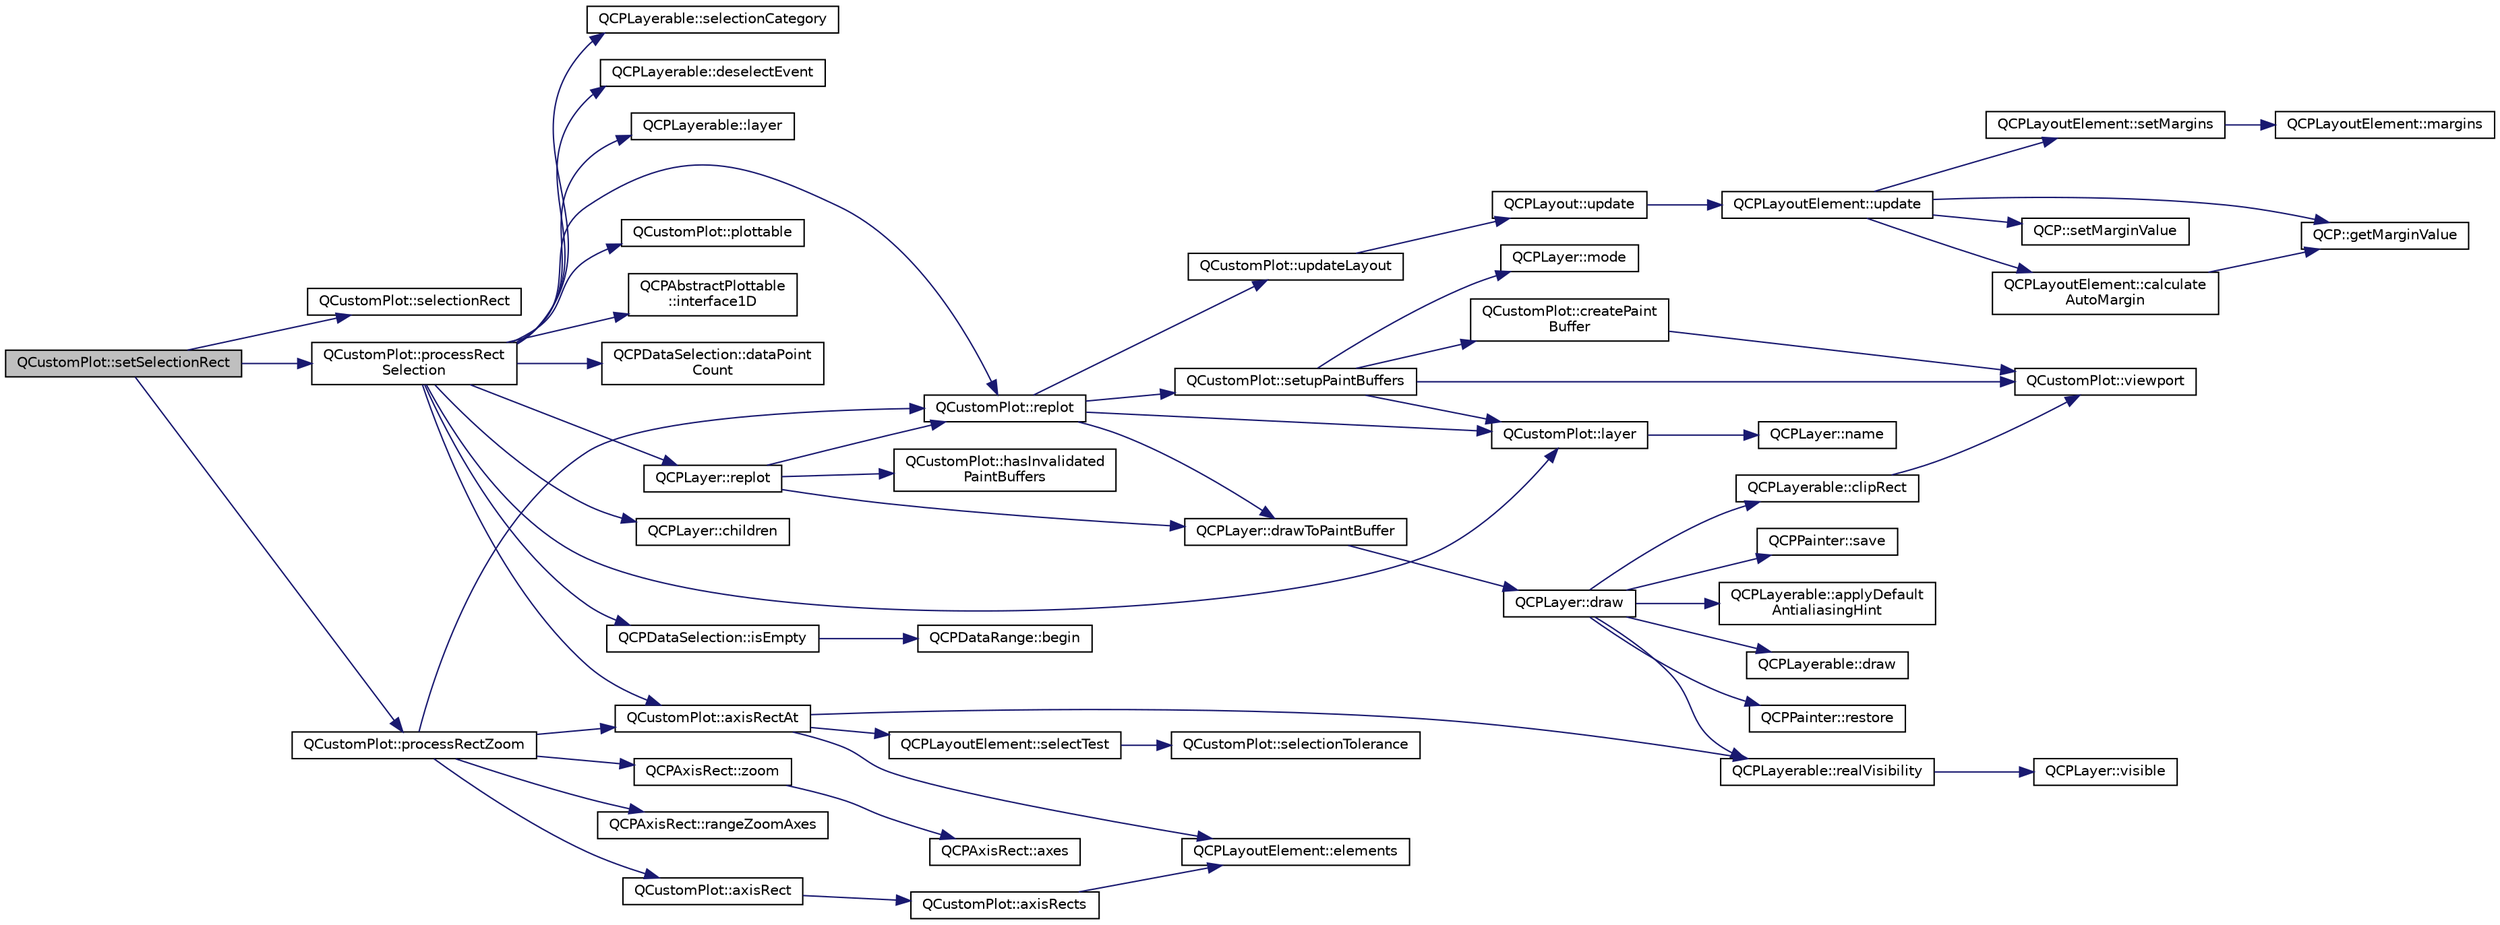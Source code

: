 digraph "QCustomPlot::setSelectionRect"
{
  edge [fontname="Helvetica",fontsize="10",labelfontname="Helvetica",labelfontsize="10"];
  node [fontname="Helvetica",fontsize="10",shape=record];
  rankdir="LR";
  Node1310 [label="QCustomPlot::setSelectionRect",height=0.2,width=0.4,color="black", fillcolor="grey75", style="filled", fontcolor="black"];
  Node1310 -> Node1311 [color="midnightblue",fontsize="10",style="solid",fontname="Helvetica"];
  Node1311 [label="QCustomPlot::selectionRect",height=0.2,width=0.4,color="black", fillcolor="white", style="filled",URL="$class_q_custom_plot.html#ad7df2bcbba307e644db383b449e31efd"];
  Node1310 -> Node1312 [color="midnightblue",fontsize="10",style="solid",fontname="Helvetica"];
  Node1312 [label="QCustomPlot::processRect\lSelection",height=0.2,width=0.4,color="black", fillcolor="white", style="filled",URL="$class_q_custom_plot.html#ac10849411e1d0e858ea7f29c8ade364c"];
  Node1312 -> Node1313 [color="midnightblue",fontsize="10",style="solid",fontname="Helvetica"];
  Node1313 [label="QCustomPlot::axisRectAt",height=0.2,width=0.4,color="black", fillcolor="white", style="filled",URL="$class_q_custom_plot.html#a4a08842fc3e9ba6bed83aa410c5c5ba5"];
  Node1313 -> Node1314 [color="midnightblue",fontsize="10",style="solid",fontname="Helvetica"];
  Node1314 [label="QCPLayoutElement::elements",height=0.2,width=0.4,color="black", fillcolor="white", style="filled",URL="$class_q_c_p_layout_element.html#a76dec8cb31e498994a944d7647a43309"];
  Node1313 -> Node1315 [color="midnightblue",fontsize="10",style="solid",fontname="Helvetica"];
  Node1315 [label="QCPLayerable::realVisibility",height=0.2,width=0.4,color="black", fillcolor="white", style="filled",URL="$class_q_c_p_layerable.html#ab054e88f15d485defcb95e7376f119e7"];
  Node1315 -> Node1316 [color="midnightblue",fontsize="10",style="solid",fontname="Helvetica"];
  Node1316 [label="QCPLayer::visible",height=0.2,width=0.4,color="black", fillcolor="white", style="filled",URL="$class_q_c_p_layer.html#ad1cc2d6b32d2abb33c7f449b964e068c"];
  Node1313 -> Node1317 [color="midnightblue",fontsize="10",style="solid",fontname="Helvetica"];
  Node1317 [label="QCPLayoutElement::selectTest",height=0.2,width=0.4,color="black", fillcolor="white", style="filled",URL="$class_q_c_p_layout_element.html#ae97f483cccedadbf18ea4525ef240ee4"];
  Node1317 -> Node1318 [color="midnightblue",fontsize="10",style="solid",fontname="Helvetica"];
  Node1318 [label="QCustomPlot::selectionTolerance",height=0.2,width=0.4,color="black", fillcolor="white", style="filled",URL="$class_q_custom_plot.html#a5441d11013afeaf4b8f2ea06e8624a25"];
  Node1312 -> Node1319 [color="midnightblue",fontsize="10",style="solid",fontname="Helvetica"];
  Node1319 [label="QCustomPlot::plottable",height=0.2,width=0.4,color="black", fillcolor="white", style="filled",URL="$class_q_custom_plot.html#adea38bdc660da9412ba69fb939031567"];
  Node1312 -> Node1320 [color="midnightblue",fontsize="10",style="solid",fontname="Helvetica"];
  Node1320 [label="QCPAbstractPlottable\l::interface1D",height=0.2,width=0.4,color="black", fillcolor="white", style="filled",URL="$class_q_c_p_abstract_plottable.html#a81fd9fd5c4f429c074785e2eb238a8e7"];
  Node1312 -> Node1321 [color="midnightblue",fontsize="10",style="solid",fontname="Helvetica"];
  Node1321 [label="QCPDataSelection::isEmpty",height=0.2,width=0.4,color="black", fillcolor="white", style="filled",URL="$class_q_c_p_data_selection.html#a7f7526b475998dc0c3d6c376b24736c9"];
  Node1321 -> Node1322 [color="midnightblue",fontsize="10",style="solid",fontname="Helvetica"];
  Node1322 [label="QCPDataRange::begin",height=0.2,width=0.4,color="black", fillcolor="white", style="filled",URL="$class_q_c_p_data_range.html#ae76d7eba9defdfafcd0fc41096793129"];
  Node1312 -> Node1323 [color="midnightblue",fontsize="10",style="solid",fontname="Helvetica"];
  Node1323 [label="QCPDataSelection::dataPoint\lCount",height=0.2,width=0.4,color="black", fillcolor="white", style="filled",URL="$class_q_c_p_data_selection.html#ac9e74dd294778aa799216c3435c9c4f0"];
  Node1312 -> Node1324 [color="midnightblue",fontsize="10",style="solid",fontname="Helvetica"];
  Node1324 [label="QCustomPlot::layer",height=0.2,width=0.4,color="black", fillcolor="white", style="filled",URL="$class_q_custom_plot.html#a0a96244e7773b242ef23c32b7bdfb159"];
  Node1324 -> Node1325 [color="midnightblue",fontsize="10",style="solid",fontname="Helvetica"];
  Node1325 [label="QCPLayer::name",height=0.2,width=0.4,color="black", fillcolor="white", style="filled",URL="$class_q_c_p_layer.html#a37806f662b50b588fb1029a14fc5ef50"];
  Node1312 -> Node1326 [color="midnightblue",fontsize="10",style="solid",fontname="Helvetica"];
  Node1326 [label="QCPLayer::children",height=0.2,width=0.4,color="black", fillcolor="white", style="filled",URL="$class_q_c_p_layer.html#a183b90941fc78f0b136edd77c5fb6966"];
  Node1312 -> Node1327 [color="midnightblue",fontsize="10",style="solid",fontname="Helvetica"];
  Node1327 [label="QCPLayerable::selectionCategory",height=0.2,width=0.4,color="black", fillcolor="white", style="filled",URL="$class_q_c_p_layerable.html#a908c9edda761886f33893be326dab77d"];
  Node1312 -> Node1328 [color="midnightblue",fontsize="10",style="solid",fontname="Helvetica"];
  Node1328 [label="QCPLayerable::deselectEvent",height=0.2,width=0.4,color="black", fillcolor="white", style="filled",URL="$class_q_c_p_layerable.html#ae546370644a5551c76af739afc008bee"];
  Node1312 -> Node1329 [color="midnightblue",fontsize="10",style="solid",fontname="Helvetica"];
  Node1329 [label="QCustomPlot::replot",height=0.2,width=0.4,color="black", fillcolor="white", style="filled",URL="$class_q_custom_plot.html#aa4bfe7d70dbe67e81d877819b75ab9af"];
  Node1329 -> Node1330 [color="midnightblue",fontsize="10",style="solid",fontname="Helvetica"];
  Node1330 [label="QCustomPlot::updateLayout",height=0.2,width=0.4,color="black", fillcolor="white", style="filled",URL="$class_q_custom_plot.html#a6e6693e2c249f65437382ffd93405e04"];
  Node1330 -> Node1331 [color="midnightblue",fontsize="10",style="solid",fontname="Helvetica"];
  Node1331 [label="QCPLayout::update",height=0.2,width=0.4,color="black", fillcolor="white", style="filled",URL="$class_q_c_p_layout.html#a48ecc9c98ea90b547c3e27a931a8f7bd"];
  Node1331 -> Node1332 [color="midnightblue",fontsize="10",style="solid",fontname="Helvetica"];
  Node1332 [label="QCPLayoutElement::update",height=0.2,width=0.4,color="black", fillcolor="white", style="filled",URL="$class_q_c_p_layout_element.html#a929c2ec62e0e0e1d8418eaa802e2af9b"];
  Node1332 -> Node1333 [color="midnightblue",fontsize="10",style="solid",fontname="Helvetica"];
  Node1333 [label="QCP::setMarginValue",height=0.2,width=0.4,color="black", fillcolor="white", style="filled",URL="$namespace_q_c_p.html#afbf6e3084c108f2bb4372107945ee82f"];
  Node1332 -> Node1334 [color="midnightblue",fontsize="10",style="solid",fontname="Helvetica"];
  Node1334 [label="QCPLayoutElement::calculate\lAutoMargin",height=0.2,width=0.4,color="black", fillcolor="white", style="filled",URL="$class_q_c_p_layout_element.html#a005c9f0fe84bc1591a2cf2c46fd477b4"];
  Node1334 -> Node1335 [color="midnightblue",fontsize="10",style="solid",fontname="Helvetica"];
  Node1335 [label="QCP::getMarginValue",height=0.2,width=0.4,color="black", fillcolor="white", style="filled",URL="$namespace_q_c_p.html#a23a2679d3495c444acc26acc61e35b5b"];
  Node1332 -> Node1335 [color="midnightblue",fontsize="10",style="solid",fontname="Helvetica"];
  Node1332 -> Node1336 [color="midnightblue",fontsize="10",style="solid",fontname="Helvetica"];
  Node1336 [label="QCPLayoutElement::setMargins",height=0.2,width=0.4,color="black", fillcolor="white", style="filled",URL="$class_q_c_p_layout_element.html#a8f450b1f3f992ad576fce2c63d8b79cf"];
  Node1336 -> Node1337 [color="midnightblue",fontsize="10",style="solid",fontname="Helvetica"];
  Node1337 [label="QCPLayoutElement::margins",height=0.2,width=0.4,color="black", fillcolor="white", style="filled",URL="$class_q_c_p_layout_element.html#af4ac9450aa2d60863bf3a8ea0c940c9d"];
  Node1329 -> Node1338 [color="midnightblue",fontsize="10",style="solid",fontname="Helvetica"];
  Node1338 [label="QCustomPlot::setupPaintBuffers",height=0.2,width=0.4,color="black", fillcolor="white", style="filled",URL="$class_q_custom_plot.html#a2685341f7242c3882f4cc5e379308d71"];
  Node1338 -> Node1339 [color="midnightblue",fontsize="10",style="solid",fontname="Helvetica"];
  Node1339 [label="QCustomPlot::createPaint\lBuffer",height=0.2,width=0.4,color="black", fillcolor="white", style="filled",URL="$class_q_custom_plot.html#a943b57596a1adf7f0e75c3b50e407ae6"];
  Node1339 -> Node1340 [color="midnightblue",fontsize="10",style="solid",fontname="Helvetica"];
  Node1340 [label="QCustomPlot::viewport",height=0.2,width=0.4,color="black", fillcolor="white", style="filled",URL="$class_q_custom_plot.html#a19842409b18f556b256d05e97fffc670"];
  Node1338 -> Node1324 [color="midnightblue",fontsize="10",style="solid",fontname="Helvetica"];
  Node1338 -> Node1341 [color="midnightblue",fontsize="10",style="solid",fontname="Helvetica"];
  Node1341 [label="QCPLayer::mode",height=0.2,width=0.4,color="black", fillcolor="white", style="filled",URL="$class_q_c_p_layer.html#a44ae50b011b19f3dd46a38d8e2e2c1b6"];
  Node1338 -> Node1340 [color="midnightblue",fontsize="10",style="solid",fontname="Helvetica"];
  Node1329 -> Node1324 [color="midnightblue",fontsize="10",style="solid",fontname="Helvetica"];
  Node1329 -> Node1342 [color="midnightblue",fontsize="10",style="solid",fontname="Helvetica"];
  Node1342 [label="QCPLayer::drawToPaintBuffer",height=0.2,width=0.4,color="black", fillcolor="white", style="filled",URL="$class_q_c_p_layer.html#a4a8e0a86f31462299e7fc8e8158dd2c6"];
  Node1342 -> Node1343 [color="midnightblue",fontsize="10",style="solid",fontname="Helvetica"];
  Node1343 [label="QCPLayer::draw",height=0.2,width=0.4,color="black", fillcolor="white", style="filled",URL="$class_q_c_p_layer.html#ab831a99c8d30b15ec4533ca341e8813b"];
  Node1343 -> Node1315 [color="midnightblue",fontsize="10",style="solid",fontname="Helvetica"];
  Node1343 -> Node1344 [color="midnightblue",fontsize="10",style="solid",fontname="Helvetica"];
  Node1344 [label="QCPPainter::save",height=0.2,width=0.4,color="black", fillcolor="white", style="filled",URL="$class_q_c_p_painter.html#a8fd6821ee6fecbfa04444c9062912abd"];
  Node1343 -> Node1345 [color="midnightblue",fontsize="10",style="solid",fontname="Helvetica"];
  Node1345 [label="QCPLayerable::clipRect",height=0.2,width=0.4,color="black", fillcolor="white", style="filled",URL="$class_q_c_p_layerable.html#acbcfc9ecc75433747b1978a77b1864b3"];
  Node1345 -> Node1340 [color="midnightblue",fontsize="10",style="solid",fontname="Helvetica"];
  Node1343 -> Node1346 [color="midnightblue",fontsize="10",style="solid",fontname="Helvetica"];
  Node1346 [label="QCPLayerable::applyDefault\lAntialiasingHint",height=0.2,width=0.4,color="black", fillcolor="white", style="filled",URL="$class_q_c_p_layerable.html#afdf83ddc6a265cbf4c89fe99d3d93473"];
  Node1343 -> Node1347 [color="midnightblue",fontsize="10",style="solid",fontname="Helvetica"];
  Node1347 [label="QCPLayerable::draw",height=0.2,width=0.4,color="black", fillcolor="white", style="filled",URL="$class_q_c_p_layerable.html#aecf2f7087482d4b6a78cb2770e5ed12d"];
  Node1343 -> Node1348 [color="midnightblue",fontsize="10",style="solid",fontname="Helvetica"];
  Node1348 [label="QCPPainter::restore",height=0.2,width=0.4,color="black", fillcolor="white", style="filled",URL="$class_q_c_p_painter.html#a64908e6298d5bbd83457dc987cc3a022"];
  Node1312 -> Node1349 [color="midnightblue",fontsize="10",style="solid",fontname="Helvetica"];
  Node1349 [label="QCPLayerable::layer",height=0.2,width=0.4,color="black", fillcolor="white", style="filled",URL="$class_q_c_p_layerable.html#a5ff4862e8c784c9f5986dbc1533ba2a4"];
  Node1312 -> Node1350 [color="midnightblue",fontsize="10",style="solid",fontname="Helvetica"];
  Node1350 [label="QCPLayer::replot",height=0.2,width=0.4,color="black", fillcolor="white", style="filled",URL="$class_q_c_p_layer.html#adefd53b6db02f470151c416f42e37180"];
  Node1350 -> Node1351 [color="midnightblue",fontsize="10",style="solid",fontname="Helvetica"];
  Node1351 [label="QCustomPlot::hasInvalidated\lPaintBuffers",height=0.2,width=0.4,color="black", fillcolor="white", style="filled",URL="$class_q_custom_plot.html#ad452b582348c8e99462d83fe1cd0279b"];
  Node1350 -> Node1342 [color="midnightblue",fontsize="10",style="solid",fontname="Helvetica"];
  Node1350 -> Node1329 [color="midnightblue",fontsize="10",style="solid",fontname="Helvetica"];
  Node1310 -> Node1352 [color="midnightblue",fontsize="10",style="solid",fontname="Helvetica"];
  Node1352 [label="QCustomPlot::processRectZoom",height=0.2,width=0.4,color="black", fillcolor="white", style="filled",URL="$class_q_custom_plot.html#a5508a207dcc279f316142f96d984bba3"];
  Node1352 -> Node1353 [color="midnightblue",fontsize="10",style="solid",fontname="Helvetica"];
  Node1353 [label="QCustomPlot::axisRect",height=0.2,width=0.4,color="black", fillcolor="white", style="filled",URL="$class_q_custom_plot.html#ae5eefcb5f6ca26689b1fd4f6e25b42f9"];
  Node1353 -> Node1354 [color="midnightblue",fontsize="10",style="solid",fontname="Helvetica"];
  Node1354 [label="QCustomPlot::axisRects",height=0.2,width=0.4,color="black", fillcolor="white", style="filled",URL="$class_q_custom_plot.html#a12af771429e2d7e313c8c5d5fca068fe"];
  Node1354 -> Node1314 [color="midnightblue",fontsize="10",style="solid",fontname="Helvetica"];
  Node1352 -> Node1313 [color="midnightblue",fontsize="10",style="solid",fontname="Helvetica"];
  Node1352 -> Node1355 [color="midnightblue",fontsize="10",style="solid",fontname="Helvetica"];
  Node1355 [label="QCPAxisRect::rangeZoomAxes",height=0.2,width=0.4,color="black", fillcolor="white", style="filled",URL="$class_q_c_p_axis_rect.html#a86aac0f435f209d60dacd22cda10c104"];
  Node1352 -> Node1356 [color="midnightblue",fontsize="10",style="solid",fontname="Helvetica"];
  Node1356 [label="QCPAxisRect::zoom",height=0.2,width=0.4,color="black", fillcolor="white", style="filled",URL="$class_q_c_p_axis_rect.html#a5fc8460564e81dcc2a9343dc8bc1fe67"];
  Node1356 -> Node1357 [color="midnightblue",fontsize="10",style="solid",fontname="Helvetica"];
  Node1357 [label="QCPAxisRect::axes",height=0.2,width=0.4,color="black", fillcolor="white", style="filled",URL="$class_q_c_p_axis_rect.html#a11657b8faebe9677180860e8057ede26"];
  Node1352 -> Node1329 [color="midnightblue",fontsize="10",style="solid",fontname="Helvetica"];
}
